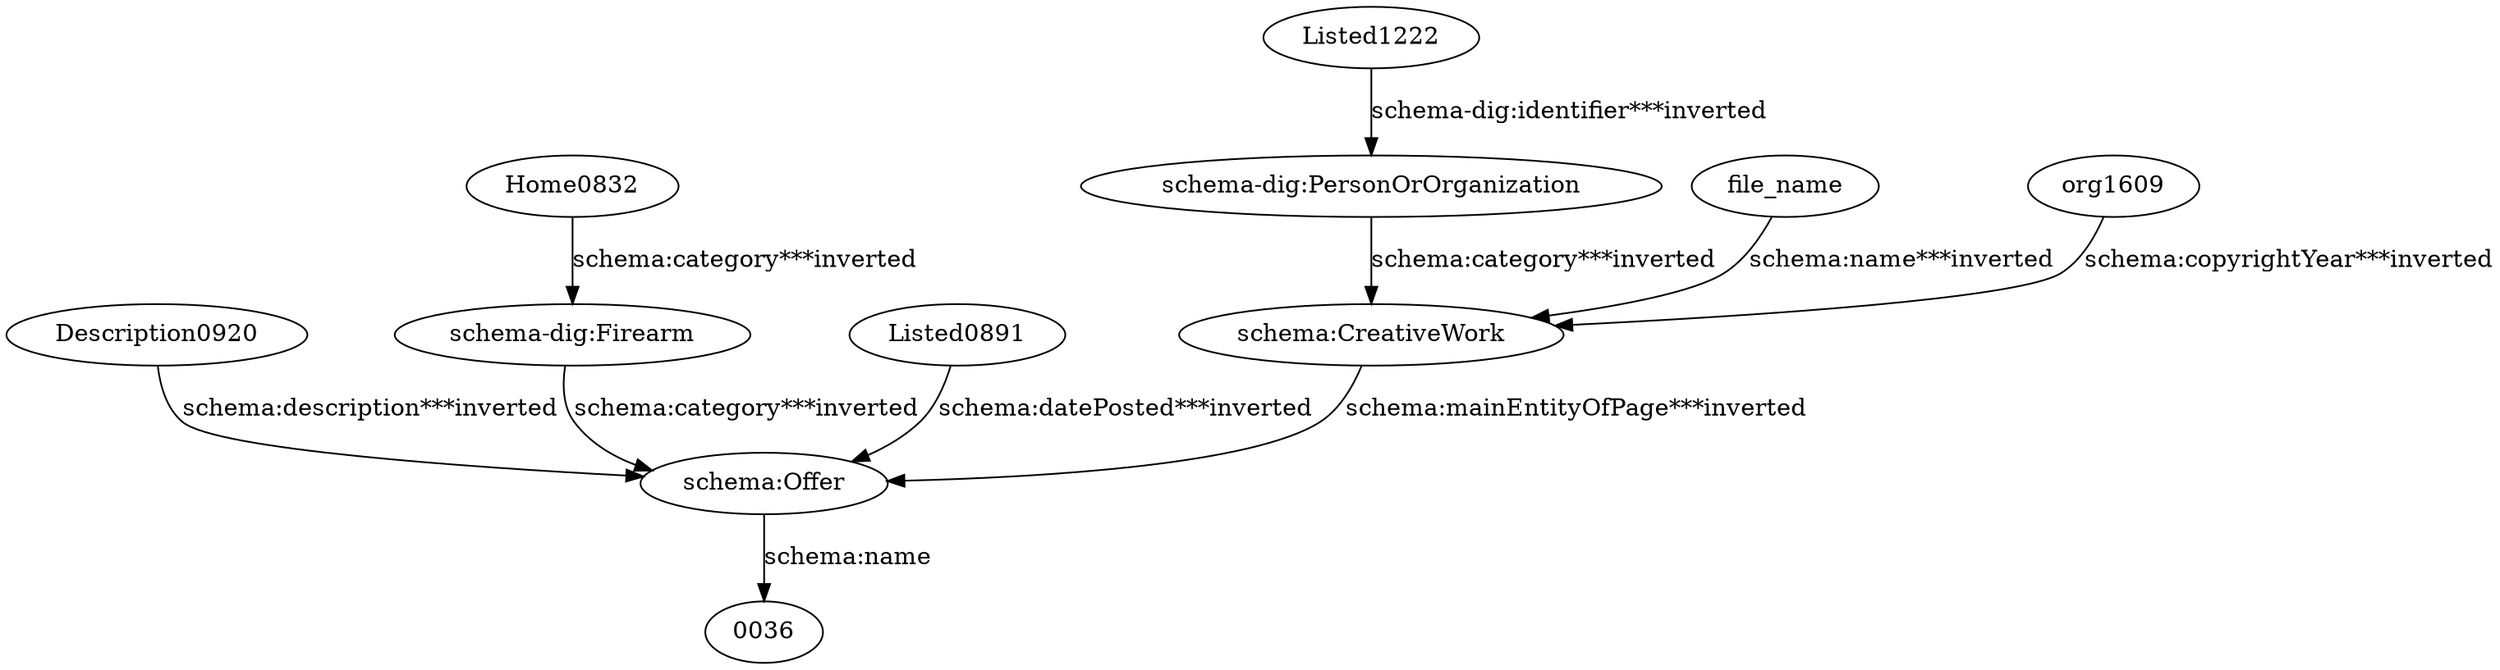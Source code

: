digraph {
  Description0920 [type=attribute_name,label=Description0920]
  "schema:Offer1" [type=class_uri,label="schema:Offer"]
  Home0832 [type=attribute_name,label=Home0832]
  "schema-dig:Firearm1" [type=class_uri,label="schema-dig:Firearm"]
  Listed0891 [type=attribute_name,label=Listed0891]
  Listed1222 [type=attribute_name,label=Listed1222]
  "schema-dig:PersonOrOrganization1" [type=class_uri,label="schema-dig:PersonOrOrganization"]
  file_name [type=attribute_name,label=file_name]
  "schema:CreativeWork1" [type=class_uri,label="schema:CreativeWork"]
  org1609 [type=attribute_name,label=org1609]
  "0036" [type=attribute_name,label="0036"]
  Description0920 -> "schema:Offer1" [type=st_property_uri,label="schema:description***inverted",weight=1]
  Home0832 -> "schema-dig:Firearm1" [type=st_property_uri,label="schema:category***inverted",weight=1]
  Listed0891 -> "schema:Offer1" [type=st_property_uri,label="schema:datePosted***inverted",weight=1]
  Listed1222 -> "schema-dig:PersonOrOrganization1" [type=st_property_uri,label="schema-dig:identifier***inverted",weight=1]
  file_name -> "schema:CreativeWork1" [type=st_property_uri,label="schema:name***inverted",weight=1]
  org1609 -> "schema:CreativeWork1" [type=st_property_uri,label="schema:copyrightYear***inverted",weight=1]
  "schema-dig:Firearm1" -> "schema:Offer1" [type=inherited,label="schema:category***inverted",weight=4]
  "schema-dig:PersonOrOrganization1" -> "schema:CreativeWork1" [type=inherited,label="schema:category***inverted",weight=4]
  "schema:CreativeWork1" -> "schema:Offer1" [type=inherited,label="schema:mainEntityOfPage***inverted",weight=4]
  "schema:Offer1" -> "0036" [label="schema:name",type=st_property_uri]
}
